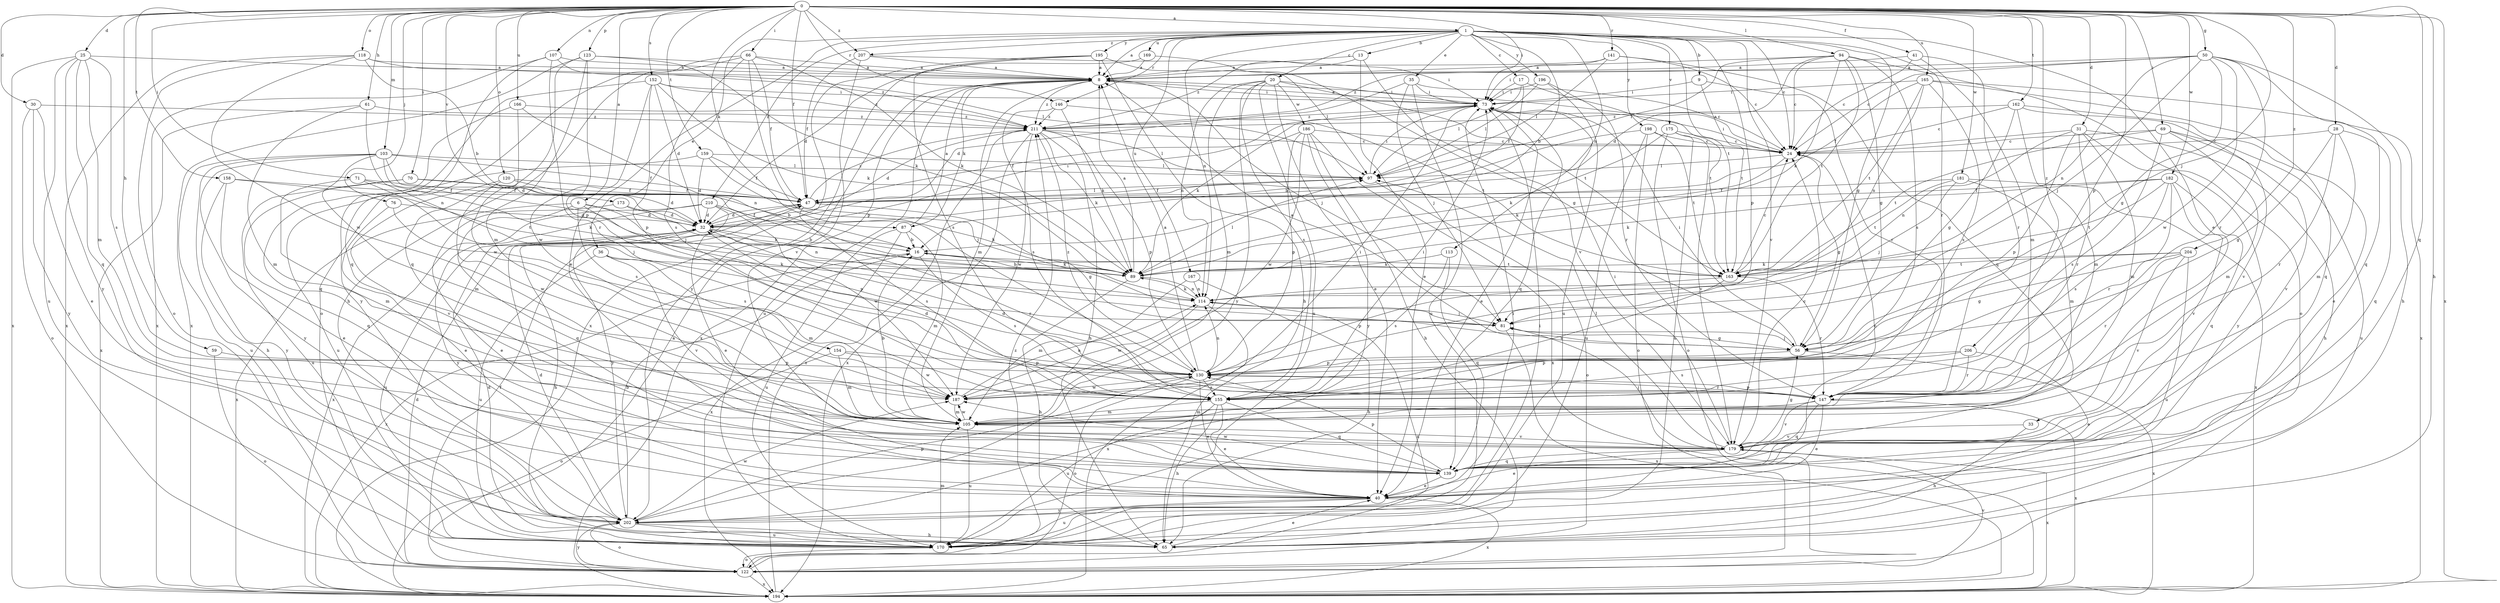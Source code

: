 strict digraph  {
0;
1;
6;
8;
9;
13;
16;
17;
20;
24;
25;
28;
30;
31;
32;
33;
35;
36;
40;
41;
47;
50;
56;
59;
61;
65;
66;
69;
70;
71;
73;
76;
81;
87;
89;
94;
97;
103;
105;
107;
113;
114;
118;
120;
122;
123;
130;
139;
141;
146;
147;
152;
154;
155;
158;
159;
162;
163;
165;
166;
167;
169;
170;
173;
175;
179;
181;
182;
186;
187;
194;
195;
196;
198;
202;
204;
206;
207;
210;
211;
0 -> 1  [label=a];
0 -> 6  [label=a];
0 -> 25  [label=d];
0 -> 28  [label=d];
0 -> 30  [label=d];
0 -> 31  [label=d];
0 -> 41  [label=f];
0 -> 47  [label=f];
0 -> 50  [label=g];
0 -> 59  [label=h];
0 -> 61  [label=h];
0 -> 65  [label=h];
0 -> 66  [label=i];
0 -> 69  [label=i];
0 -> 70  [label=i];
0 -> 71  [label=i];
0 -> 73  [label=i];
0 -> 76  [label=j];
0 -> 81  [label=j];
0 -> 87  [label=k];
0 -> 94  [label=l];
0 -> 103  [label=m];
0 -> 107  [label=n];
0 -> 118  [label=o];
0 -> 120  [label=o];
0 -> 123  [label=p];
0 -> 130  [label=p];
0 -> 139  [label=q];
0 -> 141  [label=r];
0 -> 146  [label=r];
0 -> 152  [label=s];
0 -> 158  [label=t];
0 -> 159  [label=t];
0 -> 162  [label=t];
0 -> 165  [label=u];
0 -> 166  [label=u];
0 -> 173  [label=v];
0 -> 181  [label=w];
0 -> 182  [label=w];
0 -> 194  [label=x];
0 -> 204  [label=z];
0 -> 206  [label=z];
0 -> 207  [label=z];
1 -> 8  [label=a];
1 -> 9  [label=b];
1 -> 13  [label=b];
1 -> 16  [label=b];
1 -> 17  [label=c];
1 -> 20  [label=c];
1 -> 24  [label=c];
1 -> 33  [label=e];
1 -> 35  [label=e];
1 -> 36  [label=e];
1 -> 40  [label=e];
1 -> 56  [label=g];
1 -> 113  [label=n];
1 -> 114  [label=n];
1 -> 130  [label=p];
1 -> 146  [label=r];
1 -> 147  [label=r];
1 -> 163  [label=t];
1 -> 167  [label=u];
1 -> 169  [label=u];
1 -> 175  [label=v];
1 -> 179  [label=v];
1 -> 195  [label=y];
1 -> 196  [label=y];
1 -> 198  [label=y];
1 -> 207  [label=z];
1 -> 210  [label=z];
6 -> 32  [label=d];
6 -> 114  [label=n];
6 -> 130  [label=p];
6 -> 139  [label=q];
6 -> 154  [label=s];
6 -> 194  [label=x];
8 -> 73  [label=i];
8 -> 81  [label=j];
8 -> 87  [label=k];
8 -> 105  [label=m];
8 -> 170  [label=u];
8 -> 194  [label=x];
8 -> 211  [label=z];
9 -> 73  [label=i];
9 -> 147  [label=r];
9 -> 163  [label=t];
13 -> 8  [label=a];
13 -> 40  [label=e];
13 -> 179  [label=v];
13 -> 211  [label=z];
16 -> 89  [label=k];
16 -> 155  [label=s];
16 -> 163  [label=t];
16 -> 194  [label=x];
17 -> 47  [label=f];
17 -> 73  [label=i];
17 -> 97  [label=l];
17 -> 163  [label=t];
20 -> 40  [label=e];
20 -> 73  [label=i];
20 -> 105  [label=m];
20 -> 114  [label=n];
20 -> 155  [label=s];
20 -> 163  [label=t];
20 -> 170  [label=u];
20 -> 186  [label=w];
20 -> 202  [label=y];
24 -> 8  [label=a];
24 -> 56  [label=g];
24 -> 73  [label=i];
24 -> 89  [label=k];
24 -> 97  [label=l];
25 -> 8  [label=a];
25 -> 105  [label=m];
25 -> 139  [label=q];
25 -> 155  [label=s];
25 -> 170  [label=u];
25 -> 194  [label=x];
25 -> 202  [label=y];
28 -> 24  [label=c];
28 -> 56  [label=g];
28 -> 105  [label=m];
28 -> 139  [label=q];
28 -> 147  [label=r];
30 -> 40  [label=e];
30 -> 122  [label=o];
30 -> 202  [label=y];
30 -> 211  [label=z];
31 -> 24  [label=c];
31 -> 65  [label=h];
31 -> 105  [label=m];
31 -> 114  [label=n];
31 -> 130  [label=p];
31 -> 147  [label=r];
31 -> 202  [label=y];
32 -> 16  [label=b];
32 -> 47  [label=f];
32 -> 65  [label=h];
32 -> 73  [label=i];
32 -> 147  [label=r];
32 -> 170  [label=u];
33 -> 65  [label=h];
33 -> 179  [label=v];
35 -> 24  [label=c];
35 -> 32  [label=d];
35 -> 73  [label=i];
35 -> 81  [label=j];
35 -> 170  [label=u];
36 -> 89  [label=k];
36 -> 105  [label=m];
36 -> 170  [label=u];
36 -> 179  [label=v];
40 -> 24  [label=c];
40 -> 170  [label=u];
40 -> 194  [label=x];
40 -> 202  [label=y];
41 -> 8  [label=a];
41 -> 24  [label=c];
41 -> 105  [label=m];
41 -> 147  [label=r];
47 -> 32  [label=d];
47 -> 56  [label=g];
47 -> 97  [label=l];
47 -> 155  [label=s];
47 -> 202  [label=y];
47 -> 211  [label=z];
50 -> 8  [label=a];
50 -> 24  [label=c];
50 -> 56  [label=g];
50 -> 65  [label=h];
50 -> 81  [label=j];
50 -> 114  [label=n];
50 -> 139  [label=q];
50 -> 147  [label=r];
50 -> 187  [label=w];
50 -> 211  [label=z];
56 -> 8  [label=a];
56 -> 73  [label=i];
56 -> 81  [label=j];
56 -> 130  [label=p];
56 -> 194  [label=x];
59 -> 122  [label=o];
59 -> 130  [label=p];
61 -> 105  [label=m];
61 -> 114  [label=n];
61 -> 194  [label=x];
61 -> 211  [label=z];
65 -> 40  [label=e];
66 -> 8  [label=a];
66 -> 47  [label=f];
66 -> 65  [label=h];
66 -> 89  [label=k];
66 -> 122  [label=o];
66 -> 130  [label=p];
66 -> 155  [label=s];
69 -> 24  [label=c];
69 -> 105  [label=m];
69 -> 155  [label=s];
69 -> 163  [label=t];
69 -> 170  [label=u];
69 -> 179  [label=v];
70 -> 32  [label=d];
70 -> 47  [label=f];
70 -> 139  [label=q];
70 -> 170  [label=u];
71 -> 47  [label=f];
71 -> 81  [label=j];
71 -> 89  [label=k];
71 -> 105  [label=m];
73 -> 8  [label=a];
73 -> 40  [label=e];
73 -> 89  [label=k];
73 -> 139  [label=q];
73 -> 211  [label=z];
76 -> 32  [label=d];
76 -> 40  [label=e];
76 -> 155  [label=s];
81 -> 56  [label=g];
81 -> 194  [label=x];
87 -> 8  [label=a];
87 -> 16  [label=b];
87 -> 105  [label=m];
87 -> 170  [label=u];
87 -> 194  [label=x];
89 -> 8  [label=a];
89 -> 16  [label=b];
89 -> 65  [label=h];
89 -> 97  [label=l];
89 -> 114  [label=n];
94 -> 8  [label=a];
94 -> 24  [label=c];
94 -> 32  [label=d];
94 -> 56  [label=g];
94 -> 89  [label=k];
94 -> 97  [label=l];
94 -> 122  [label=o];
94 -> 155  [label=s];
94 -> 163  [label=t];
97 -> 47  [label=f];
97 -> 73  [label=i];
97 -> 122  [label=o];
103 -> 32  [label=d];
103 -> 47  [label=f];
103 -> 65  [label=h];
103 -> 81  [label=j];
103 -> 97  [label=l];
103 -> 105  [label=m];
103 -> 170  [label=u];
103 -> 202  [label=y];
105 -> 16  [label=b];
105 -> 170  [label=u];
105 -> 179  [label=v];
105 -> 187  [label=w];
107 -> 8  [label=a];
107 -> 139  [label=q];
107 -> 147  [label=r];
107 -> 194  [label=x];
107 -> 211  [label=z];
113 -> 89  [label=k];
113 -> 139  [label=q];
113 -> 155  [label=s];
114 -> 81  [label=j];
114 -> 89  [label=k];
114 -> 187  [label=w];
114 -> 194  [label=x];
118 -> 8  [label=a];
118 -> 16  [label=b];
118 -> 97  [label=l];
118 -> 122  [label=o];
118 -> 187  [label=w];
118 -> 194  [label=x];
120 -> 16  [label=b];
120 -> 47  [label=f];
120 -> 179  [label=v];
120 -> 187  [label=w];
122 -> 32  [label=d];
122 -> 47  [label=f];
122 -> 114  [label=n];
122 -> 179  [label=v];
122 -> 194  [label=x];
122 -> 202  [label=y];
122 -> 211  [label=z];
123 -> 8  [label=a];
123 -> 89  [label=k];
123 -> 105  [label=m];
123 -> 130  [label=p];
123 -> 139  [label=q];
123 -> 194  [label=x];
130 -> 8  [label=a];
130 -> 40  [label=e];
130 -> 114  [label=n];
130 -> 122  [label=o];
130 -> 147  [label=r];
130 -> 155  [label=s];
130 -> 187  [label=w];
130 -> 211  [label=z];
139 -> 40  [label=e];
139 -> 130  [label=p];
139 -> 187  [label=w];
141 -> 8  [label=a];
141 -> 24  [label=c];
141 -> 73  [label=i];
141 -> 97  [label=l];
141 -> 139  [label=q];
146 -> 89  [label=k];
146 -> 155  [label=s];
146 -> 163  [label=t];
146 -> 211  [label=z];
147 -> 32  [label=d];
147 -> 40  [label=e];
147 -> 105  [label=m];
147 -> 130  [label=p];
147 -> 139  [label=q];
147 -> 179  [label=v];
147 -> 194  [label=x];
152 -> 32  [label=d];
152 -> 73  [label=i];
152 -> 89  [label=k];
152 -> 130  [label=p];
152 -> 187  [label=w];
152 -> 202  [label=y];
152 -> 211  [label=z];
154 -> 105  [label=m];
154 -> 122  [label=o];
154 -> 130  [label=p];
154 -> 187  [label=w];
155 -> 32  [label=d];
155 -> 40  [label=e];
155 -> 65  [label=h];
155 -> 73  [label=i];
155 -> 105  [label=m];
155 -> 139  [label=q];
155 -> 170  [label=u];
158 -> 40  [label=e];
158 -> 47  [label=f];
158 -> 163  [label=t];
158 -> 202  [label=y];
159 -> 32  [label=d];
159 -> 47  [label=f];
159 -> 81  [label=j];
159 -> 97  [label=l];
159 -> 170  [label=u];
162 -> 24  [label=c];
162 -> 40  [label=e];
162 -> 56  [label=g];
162 -> 105  [label=m];
162 -> 179  [label=v];
162 -> 211  [label=z];
163 -> 24  [label=c];
163 -> 130  [label=p];
163 -> 147  [label=r];
163 -> 155  [label=s];
165 -> 47  [label=f];
165 -> 73  [label=i];
165 -> 114  [label=n];
165 -> 139  [label=q];
165 -> 155  [label=s];
165 -> 163  [label=t];
165 -> 194  [label=x];
166 -> 114  [label=n];
166 -> 139  [label=q];
166 -> 187  [label=w];
166 -> 211  [label=z];
167 -> 65  [label=h];
167 -> 105  [label=m];
167 -> 114  [label=n];
169 -> 8  [label=a];
169 -> 32  [label=d];
169 -> 56  [label=g];
170 -> 32  [label=d];
170 -> 73  [label=i];
170 -> 105  [label=m];
170 -> 122  [label=o];
173 -> 32  [label=d];
173 -> 40  [label=e];
173 -> 89  [label=k];
175 -> 24  [label=c];
175 -> 89  [label=k];
175 -> 122  [label=o];
175 -> 170  [label=u];
175 -> 179  [label=v];
179 -> 24  [label=c];
179 -> 40  [label=e];
179 -> 56  [label=g];
179 -> 73  [label=i];
179 -> 81  [label=j];
179 -> 97  [label=l];
179 -> 139  [label=q];
179 -> 194  [label=x];
181 -> 47  [label=f];
181 -> 81  [label=j];
181 -> 105  [label=m];
181 -> 163  [label=t];
181 -> 194  [label=x];
182 -> 47  [label=f];
182 -> 89  [label=k];
182 -> 139  [label=q];
182 -> 147  [label=r];
182 -> 155  [label=s];
182 -> 163  [label=t];
182 -> 179  [label=v];
186 -> 24  [label=c];
186 -> 47  [label=f];
186 -> 65  [label=h];
186 -> 130  [label=p];
186 -> 187  [label=w];
186 -> 194  [label=x];
186 -> 202  [label=y];
187 -> 73  [label=i];
187 -> 105  [label=m];
187 -> 114  [label=n];
194 -> 8  [label=a];
194 -> 211  [label=z];
195 -> 8  [label=a];
195 -> 65  [label=h];
195 -> 97  [label=l];
195 -> 155  [label=s];
195 -> 194  [label=x];
195 -> 202  [label=y];
196 -> 73  [label=i];
196 -> 97  [label=l];
196 -> 147  [label=r];
196 -> 170  [label=u];
198 -> 16  [label=b];
198 -> 24  [label=c];
198 -> 122  [label=o];
198 -> 163  [label=t];
198 -> 170  [label=u];
202 -> 16  [label=b];
202 -> 32  [label=d];
202 -> 65  [label=h];
202 -> 73  [label=i];
202 -> 122  [label=o];
202 -> 130  [label=p];
202 -> 170  [label=u];
202 -> 187  [label=w];
204 -> 56  [label=g];
204 -> 89  [label=k];
204 -> 147  [label=r];
204 -> 163  [label=t];
204 -> 170  [label=u];
204 -> 179  [label=v];
206 -> 40  [label=e];
206 -> 130  [label=p];
206 -> 147  [label=r];
206 -> 155  [label=s];
207 -> 8  [label=a];
207 -> 47  [label=f];
207 -> 73  [label=i];
207 -> 179  [label=v];
210 -> 32  [label=d];
210 -> 40  [label=e];
210 -> 89  [label=k];
210 -> 187  [label=w];
210 -> 194  [label=x];
210 -> 202  [label=y];
211 -> 24  [label=c];
211 -> 32  [label=d];
211 -> 65  [label=h];
211 -> 89  [label=k];
211 -> 97  [label=l];
211 -> 130  [label=p];
211 -> 187  [label=w];
211 -> 194  [label=x];
}
